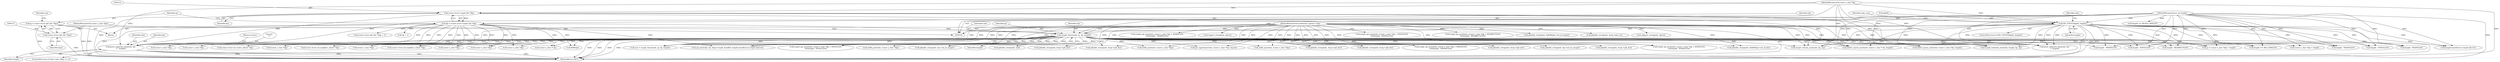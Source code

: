 digraph "0_tcpdump_d7505276842e85bfd067fa21cdb32b8a2dc3c5e4_1@pointer" {
"1000993" [label="(Call,print_unknown_data(ndo, bp,\"\n\t\", length))"];
"1000171" [label="(Call,icmp6_cksum(ndo, ip, dp, length))"];
"1000106" [label="(MethodParameterIn,netdissect_options *ndo)"];
"1000124" [label="(Call,ip = (const struct ip6_hdr *)bp2)"];
"1000126" [label="(Call,(const struct ip6_hdr *)bp2)"];
"1000109" [label="(MethodParameterIn,const u_char *bp2)"];
"1000119" [label="(Call,dp = (const struct icmp6_hdr *)bp)"];
"1000121" [label="(Call,(const struct icmp6_hdr *)bp)"];
"1000107" [label="(MethodParameterIn,const u_char *bp)"];
"1000156" [label="(Call,ND_TTEST2(bp[0], length))"];
"1000108" [label="(MethodParameterIn,u_int length)"];
"1000995" [label="(Identifier,bp)"];
"1000996" [label="(Literal,\"\n\t\")"];
"1000123" [label="(Identifier,bp)"];
"1000665" [label="(Call,icmp6_opt_print(ndo, (const u_char *)dp + NDSOLLEN,\n\t\t\t\t\tlength - NDSOLLEN))"];
"1000384" [label="(Call,ip6addr_string(ndo, &oip->ip6_dst))"];
"1000580" [label="(Call,mld6_print(ndo, (const u_char *)dp))"];
"1000997" [label="(Identifier,length)"];
"1000587" [label="(Call,mld6_print(ndo, (const u_char *)dp))"];
"1000582" [label="(Call,(const u_char *)dp)"];
"1000160" [label="(Identifier,length)"];
"1000133" [label="(Call,dp + 1)"];
"1000602" [label="(Call,(const u_char *)dp)"];
"1000197" [label="(Identifier,ndo)"];
"1000556" [label="(Call,length >= MLDV2_MINLEN)"];
"1000998" [label="(Return,return;)"];
"1000654" [label="(Call,ip6addr_string(ndo, &p->nd_ns_target))"];
"1000111" [label="(Block,)"];
"1000545" [label="(Call,length == MLD_MINLEN)"];
"1000106" [label="(MethodParameterIn,netdissect_options *ndo)"];
"1000356" [label="(Call,tcpport_string(ndo, dport))"];
"1000171" [label="(Call,icmp6_cksum(ndo, ip, dp, length))"];
"1000172" [label="(Identifier,ndo)"];
"1000121" [label="(Call,(const struct icmp6_hdr *)bp)"];
"1000564" [label="(Call,mldv2_query_print(ndo, (const u_char *)dp, length))"];
"1000125" [label="(Identifier,ip)"];
"1000163" [label="(Identifier,udp_sum)"];
"1000155" [label="(ControlStructure,if (ND_TTEST2(bp[0], length)))"];
"1000799" [label="(Call,(const u_char *) dp)"];
"1000882" [label="(Call,ip6addr_string(ndo, in6))"];
"1000120" [label="(Identifier,dp)"];
"1000797" [label="(Call,mldv2_report_print(ndo, (const u_char *) dp, length))"];
"1000445" [label="(Call,ip6addr_string(ndo, &oip->ip6_dst))"];
"1000642" [label="(Call,(const struct nd_neighbor_solicit *)dp)"];
"1000964" [label="(Call,rpl_print(ndo, dp, &dp->icmp6_data8[0], length-sizeof(struct icmp6_hdr)+4))"];
"1000681" [label="(Call,(const struct nd_neighbor_advert *)dp)"];
"1001018" [label="(MethodReturn,RET)"];
"1000156" [label="(Call,ND_TTEST2(bp[0], length))"];
"1000306" [label="(Call,ip6addr_string(ndo, &oip->ip6_dst))"];
"1000350" [label="(Call,ip6addr_string(ndo, &oip->ip6_dst))"];
"1000126" [label="(Call,(const struct ip6_hdr *)bp2)"];
"1000768" [label="(Call,icmp6_opt_print(ndo, (const u_char *)dp + REDIRECTLEN,\n\t\t\t\t\tlength - REDIRECTLEN))"];
"1000693" [label="(Call,ip6addr_string(ndo, &p->nd_na_target))"];
"1000119" [label="(Call,dp = (const struct icmp6_hdr *)bp)"];
"1000787" [label="(Call,icmp6_nodeinfo_print(ndo, length, bp, ep))"];
"1000994" [label="(Identifier,ndo)"];
"1000739" [label="(Call,ip6addr_string(ndo, &RDR(dp)->nd_rd_dst))"];
"1000324" [label="(Call,get_upperlayer(ndo, (const u_char *)oip, &prot))"];
"1000672" [label="(Call,length - NDSOLLEN)"];
"1000756" [label="(Call,ip6addr_string(ndo, &RDR(dp)->nd_rd_target))"];
"1000405" [label="(Call,print_unknown_data(ndo, bp,\"\n\t\",length))"];
"1000731" [label="(Call,RDR(dp))"];
"1000633" [label="(Call,length - RTADVLEN)"];
"1000312" [label="(Call,ip6addr_string(ndo, &oip->ip6_src))"];
"1000973" [label="(Call,length-sizeof(struct icmp6_hdr)+4)"];
"1000124" [label="(Call,ip = (const struct ip6_hdr *)bp2)"];
"1000959" [label="(Call,length - MPADVLEN)"];
"1000606" [label="(Call,length - RTSOLLEN)"];
"1000169" [label="(Call,sum = icmp6_cksum(ndo, ip, dp, length))"];
"1000373" [label="(Call,udpport_string(ndo, dport))"];
"1000173" [label="(Identifier,ip)"];
"1000854" [label="(Call,(const u_char *)dp)"];
"1000175" [label="(Identifier,length)"];
"1000987" [label="(ControlStructure,if (ndo->ndo_vflag <= 1))"];
"1000717" [label="(Call,icmp6_opt_print(ndo, (const u_char *)dp + NDADVLEN,\n\t\t\t\t\tlength - NDADVLEN))"];
"1000599" [label="(Call,icmp6_opt_print(ndo, (const u_char *)dp + RTSOLLEN,\n\t\t\t\t\tlength - RTSOLLEN))"];
"1000157" [label="(Call,bp[0])"];
"1000775" [label="(Call,length - REDIRECTLEN)"];
"1000549" [label="(Call,mld6_print(ndo, (const u_char *)dp))"];
"1000780" [label="(Call,icmp6_rrenum_print(ndo, bp, ep))"];
"1000108" [label="(MethodParameterIn,u_int length)"];
"1000993" [label="(Call,print_unknown_data(ndo, bp,\"\n\t\", length))"];
"1000952" [label="(Call,icmp6_opt_print(ndo, (const u_char *)dp + MPADVLEN,\n\t\t\t\t\tlength - MPADVLEN))"];
"1000131" [label="(Call,(const struct ip6_hdr *)(dp + 1))"];
"1000955" [label="(Call,(const u_char *)dp)"];
"1000619" [label="(Call,(const struct nd_router_advert *)dp)"];
"1000130" [label="(Identifier,oip)"];
"1000551" [label="(Call,(const u_char *)dp)"];
"1000566" [label="(Call,(const u_char *)dp)"];
"1000367" [label="(Call,ip6addr_string(ndo, &oip->ip6_dst))"];
"1000174" [label="(Identifier,dp)"];
"1000851" [label="(Call,cp = (const u_char *)dp + length)"];
"1000589" [label="(Call,(const u_char *)dp)"];
"1000853" [label="(Call,(const u_char *)dp + length)"];
"1000107" [label="(MethodParameterIn,const u_char *bp)"];
"1000724" [label="(Call,length - NDADVLEN)"];
"1000626" [label="(Call,icmp6_opt_print(ndo, (const u_char *)dp + RTADVLEN,\n\t\t\t\t\tlength - RTADVLEN))"];
"1000292" [label="(Call,ip6addr_string(ndo, &oip->ip6_dst))"];
"1000109" [label="(MethodParameterIn,const u_char *bp2)"];
"1000128" [label="(Identifier,bp2)"];
"1000993" -> "1000987"  [label="AST: "];
"1000993" -> "1000997"  [label="CFG: "];
"1000994" -> "1000993"  [label="AST: "];
"1000995" -> "1000993"  [label="AST: "];
"1000996" -> "1000993"  [label="AST: "];
"1000997" -> "1000993"  [label="AST: "];
"1000998" -> "1000993"  [label="CFG: "];
"1000993" -> "1001018"  [label="DDG: "];
"1000993" -> "1001018"  [label="DDG: "];
"1000993" -> "1001018"  [label="DDG: "];
"1000993" -> "1001018"  [label="DDG: "];
"1000171" -> "1000993"  [label="DDG: "];
"1000171" -> "1000993"  [label="DDG: "];
"1000106" -> "1000993"  [label="DDG: "];
"1000156" -> "1000993"  [label="DDG: "];
"1000156" -> "1000993"  [label="DDG: "];
"1000121" -> "1000993"  [label="DDG: "];
"1000107" -> "1000993"  [label="DDG: "];
"1000108" -> "1000993"  [label="DDG: "];
"1000171" -> "1000169"  [label="AST: "];
"1000171" -> "1000175"  [label="CFG: "];
"1000172" -> "1000171"  [label="AST: "];
"1000173" -> "1000171"  [label="AST: "];
"1000174" -> "1000171"  [label="AST: "];
"1000175" -> "1000171"  [label="AST: "];
"1000169" -> "1000171"  [label="CFG: "];
"1000171" -> "1001018"  [label="DDG: "];
"1000171" -> "1001018"  [label="DDG: "];
"1000171" -> "1001018"  [label="DDG: "];
"1000171" -> "1001018"  [label="DDG: "];
"1000171" -> "1000169"  [label="DDG: "];
"1000171" -> "1000169"  [label="DDG: "];
"1000171" -> "1000169"  [label="DDG: "];
"1000171" -> "1000169"  [label="DDG: "];
"1000106" -> "1000171"  [label="DDG: "];
"1000124" -> "1000171"  [label="DDG: "];
"1000119" -> "1000171"  [label="DDG: "];
"1000156" -> "1000171"  [label="DDG: "];
"1000108" -> "1000171"  [label="DDG: "];
"1000171" -> "1000292"  [label="DDG: "];
"1000171" -> "1000306"  [label="DDG: "];
"1000171" -> "1000324"  [label="DDG: "];
"1000171" -> "1000350"  [label="DDG: "];
"1000171" -> "1000367"  [label="DDG: "];
"1000171" -> "1000384"  [label="DDG: "];
"1000171" -> "1000405"  [label="DDG: "];
"1000171" -> "1000405"  [label="DDG: "];
"1000171" -> "1000445"  [label="DDG: "];
"1000171" -> "1000545"  [label="DDG: "];
"1000171" -> "1000549"  [label="DDG: "];
"1000171" -> "1000551"  [label="DDG: "];
"1000171" -> "1000564"  [label="DDG: "];
"1000171" -> "1000566"  [label="DDG: "];
"1000171" -> "1000580"  [label="DDG: "];
"1000171" -> "1000582"  [label="DDG: "];
"1000171" -> "1000587"  [label="DDG: "];
"1000171" -> "1000589"  [label="DDG: "];
"1000171" -> "1000599"  [label="DDG: "];
"1000171" -> "1000602"  [label="DDG: "];
"1000171" -> "1000606"  [label="DDG: "];
"1000171" -> "1000619"  [label="DDG: "];
"1000171" -> "1000626"  [label="DDG: "];
"1000171" -> "1000633"  [label="DDG: "];
"1000171" -> "1000642"  [label="DDG: "];
"1000171" -> "1000654"  [label="DDG: "];
"1000171" -> "1000672"  [label="DDG: "];
"1000171" -> "1000681"  [label="DDG: "];
"1000171" -> "1000693"  [label="DDG: "];
"1000171" -> "1000724"  [label="DDG: "];
"1000171" -> "1000731"  [label="DDG: "];
"1000171" -> "1000739"  [label="DDG: "];
"1000171" -> "1000775"  [label="DDG: "];
"1000171" -> "1000780"  [label="DDG: "];
"1000171" -> "1000787"  [label="DDG: "];
"1000171" -> "1000787"  [label="DDG: "];
"1000171" -> "1000797"  [label="DDG: "];
"1000171" -> "1000797"  [label="DDG: "];
"1000171" -> "1000799"  [label="DDG: "];
"1000171" -> "1000851"  [label="DDG: "];
"1000171" -> "1000854"  [label="DDG: "];
"1000171" -> "1000853"  [label="DDG: "];
"1000171" -> "1000882"  [label="DDG: "];
"1000171" -> "1000952"  [label="DDG: "];
"1000171" -> "1000955"  [label="DDG: "];
"1000171" -> "1000959"  [label="DDG: "];
"1000171" -> "1000964"  [label="DDG: "];
"1000171" -> "1000964"  [label="DDG: "];
"1000171" -> "1000973"  [label="DDG: "];
"1000106" -> "1000105"  [label="AST: "];
"1000106" -> "1001018"  [label="DDG: "];
"1000106" -> "1000292"  [label="DDG: "];
"1000106" -> "1000306"  [label="DDG: "];
"1000106" -> "1000312"  [label="DDG: "];
"1000106" -> "1000324"  [label="DDG: "];
"1000106" -> "1000350"  [label="DDG: "];
"1000106" -> "1000356"  [label="DDG: "];
"1000106" -> "1000367"  [label="DDG: "];
"1000106" -> "1000373"  [label="DDG: "];
"1000106" -> "1000384"  [label="DDG: "];
"1000106" -> "1000405"  [label="DDG: "];
"1000106" -> "1000445"  [label="DDG: "];
"1000106" -> "1000549"  [label="DDG: "];
"1000106" -> "1000564"  [label="DDG: "];
"1000106" -> "1000580"  [label="DDG: "];
"1000106" -> "1000587"  [label="DDG: "];
"1000106" -> "1000599"  [label="DDG: "];
"1000106" -> "1000626"  [label="DDG: "];
"1000106" -> "1000654"  [label="DDG: "];
"1000106" -> "1000665"  [label="DDG: "];
"1000106" -> "1000693"  [label="DDG: "];
"1000106" -> "1000717"  [label="DDG: "];
"1000106" -> "1000739"  [label="DDG: "];
"1000106" -> "1000756"  [label="DDG: "];
"1000106" -> "1000768"  [label="DDG: "];
"1000106" -> "1000780"  [label="DDG: "];
"1000106" -> "1000787"  [label="DDG: "];
"1000106" -> "1000797"  [label="DDG: "];
"1000106" -> "1000882"  [label="DDG: "];
"1000106" -> "1000952"  [label="DDG: "];
"1000106" -> "1000964"  [label="DDG: "];
"1000124" -> "1000111"  [label="AST: "];
"1000124" -> "1000126"  [label="CFG: "];
"1000125" -> "1000124"  [label="AST: "];
"1000126" -> "1000124"  [label="AST: "];
"1000130" -> "1000124"  [label="CFG: "];
"1000124" -> "1001018"  [label="DDG: "];
"1000124" -> "1001018"  [label="DDG: "];
"1000126" -> "1000124"  [label="DDG: "];
"1000126" -> "1000128"  [label="CFG: "];
"1000127" -> "1000126"  [label="AST: "];
"1000128" -> "1000126"  [label="AST: "];
"1000126" -> "1001018"  [label="DDG: "];
"1000109" -> "1000126"  [label="DDG: "];
"1000109" -> "1000105"  [label="AST: "];
"1000109" -> "1001018"  [label="DDG: "];
"1000119" -> "1000111"  [label="AST: "];
"1000119" -> "1000121"  [label="CFG: "];
"1000120" -> "1000119"  [label="AST: "];
"1000121" -> "1000119"  [label="AST: "];
"1000125" -> "1000119"  [label="CFG: "];
"1000119" -> "1001018"  [label="DDG: "];
"1000121" -> "1000119"  [label="DDG: "];
"1000119" -> "1000131"  [label="DDG: "];
"1000119" -> "1000133"  [label="DDG: "];
"1000119" -> "1000551"  [label="DDG: "];
"1000119" -> "1000566"  [label="DDG: "];
"1000119" -> "1000582"  [label="DDG: "];
"1000119" -> "1000589"  [label="DDG: "];
"1000119" -> "1000602"  [label="DDG: "];
"1000119" -> "1000619"  [label="DDG: "];
"1000119" -> "1000642"  [label="DDG: "];
"1000119" -> "1000681"  [label="DDG: "];
"1000119" -> "1000731"  [label="DDG: "];
"1000119" -> "1000799"  [label="DDG: "];
"1000119" -> "1000854"  [label="DDG: "];
"1000119" -> "1000955"  [label="DDG: "];
"1000119" -> "1000964"  [label="DDG: "];
"1000121" -> "1000123"  [label="CFG: "];
"1000122" -> "1000121"  [label="AST: "];
"1000123" -> "1000121"  [label="AST: "];
"1000121" -> "1001018"  [label="DDG: "];
"1000107" -> "1000121"  [label="DDG: "];
"1000121" -> "1000156"  [label="DDG: "];
"1000121" -> "1000405"  [label="DDG: "];
"1000121" -> "1000780"  [label="DDG: "];
"1000121" -> "1000787"  [label="DDG: "];
"1000107" -> "1000105"  [label="AST: "];
"1000107" -> "1001018"  [label="DDG: "];
"1000107" -> "1000156"  [label="DDG: "];
"1000107" -> "1000405"  [label="DDG: "];
"1000107" -> "1000780"  [label="DDG: "];
"1000107" -> "1000787"  [label="DDG: "];
"1000156" -> "1000155"  [label="AST: "];
"1000156" -> "1000160"  [label="CFG: "];
"1000157" -> "1000156"  [label="AST: "];
"1000160" -> "1000156"  [label="AST: "];
"1000163" -> "1000156"  [label="CFG: "];
"1000197" -> "1000156"  [label="CFG: "];
"1000156" -> "1001018"  [label="DDG: "];
"1000156" -> "1001018"  [label="DDG: "];
"1000156" -> "1001018"  [label="DDG: "];
"1000108" -> "1000156"  [label="DDG: "];
"1000156" -> "1000405"  [label="DDG: "];
"1000156" -> "1000405"  [label="DDG: "];
"1000156" -> "1000545"  [label="DDG: "];
"1000156" -> "1000606"  [label="DDG: "];
"1000156" -> "1000633"  [label="DDG: "];
"1000156" -> "1000672"  [label="DDG: "];
"1000156" -> "1000724"  [label="DDG: "];
"1000156" -> "1000775"  [label="DDG: "];
"1000156" -> "1000780"  [label="DDG: "];
"1000156" -> "1000787"  [label="DDG: "];
"1000156" -> "1000787"  [label="DDG: "];
"1000156" -> "1000797"  [label="DDG: "];
"1000156" -> "1000851"  [label="DDG: "];
"1000156" -> "1000853"  [label="DDG: "];
"1000156" -> "1000959"  [label="DDG: "];
"1000156" -> "1000973"  [label="DDG: "];
"1000108" -> "1000105"  [label="AST: "];
"1000108" -> "1001018"  [label="DDG: "];
"1000108" -> "1000405"  [label="DDG: "];
"1000108" -> "1000545"  [label="DDG: "];
"1000108" -> "1000556"  [label="DDG: "];
"1000108" -> "1000564"  [label="DDG: "];
"1000108" -> "1000606"  [label="DDG: "];
"1000108" -> "1000633"  [label="DDG: "];
"1000108" -> "1000672"  [label="DDG: "];
"1000108" -> "1000724"  [label="DDG: "];
"1000108" -> "1000775"  [label="DDG: "];
"1000108" -> "1000787"  [label="DDG: "];
"1000108" -> "1000797"  [label="DDG: "];
"1000108" -> "1000851"  [label="DDG: "];
"1000108" -> "1000853"  [label="DDG: "];
"1000108" -> "1000959"  [label="DDG: "];
"1000108" -> "1000973"  [label="DDG: "];
}
